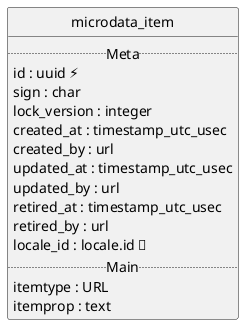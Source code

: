 @startuml uml
skinparam monochrome true
skinparam linetype ortho
hide circle

entity microdata_item {
  .. Meta ..
  id : uuid ⚡
  sign : char
  lock_version : integer
  created_at : timestamp_utc_usec
  created_by : url
  updated_at : timestamp_utc_usec
  updated_by : url
  retired_at : timestamp_utc_usec
  retired_by : url
  locale_id : locale.id 🔑
  .. Main ..
  itemtype : URL
  itemprop : text
}

@enduml
